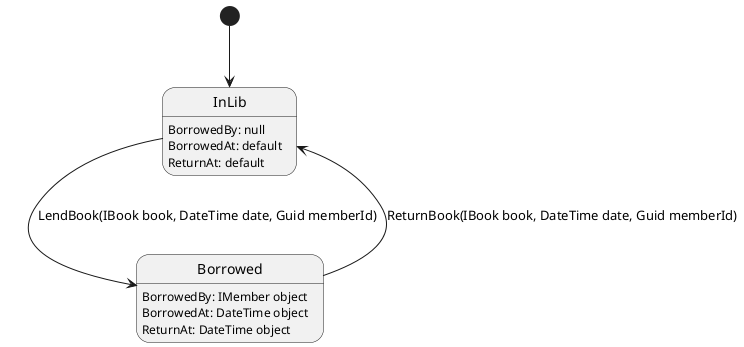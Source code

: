 @startuml State
[*] --> InLib

state InLib

InLib: BorrowedBy: null
InLib: BorrowedAt: default
InLib: ReturnAt: default

state Borrowed 

Borrowed: BorrowedBy: IMember object
Borrowed: BorrowedAt: DateTime object
Borrowed: ReturnAt: DateTime object

InLib --> Borrowed : LendBook(IBook book, DateTime date, Guid memberId)
Borrowed --> InLib : ReturnBook(IBook book, DateTime date, Guid memberId)

@enduml